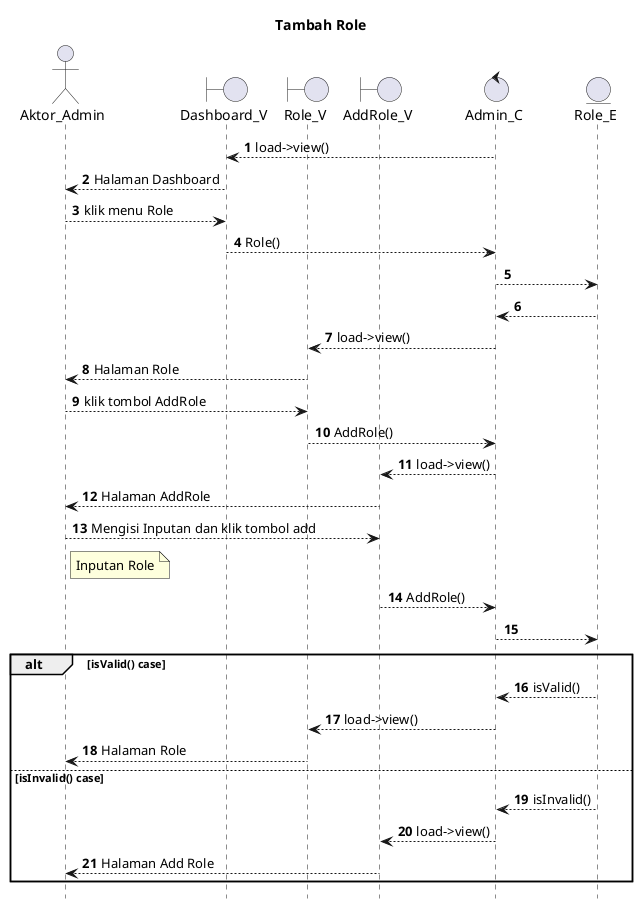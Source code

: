 @startuml

autonumber
hide footbox
title Tambah Role

Actor Aktor_Admin
boundary Dashboard_V
boundary Role_V
boundary AddRole_V
control Admin_C
Entity Role_E

Admin_C --> Dashboard_V: load->view()
Dashboard_V --> Aktor_Admin: Halaman Dashboard
Aktor_Admin --> Dashboard_V: klik menu Role
Dashboard_V --> Admin_C: Role()
Admin_C --> Role_E:
    
    Role_E --> Admin_C:
    Admin_C --> Role_V: load->view()
    Role_V --> Aktor_Admin: Halaman Role

Aktor_Admin --> Role_V: klik tombol AddRole
Role_V --> Admin_C: AddRole()
Admin_C --> AddRole_V: load->view()
AddRole_V --> Aktor_Admin: Halaman AddRole

Aktor_Admin --> AddRole_V: Mengisi Inputan dan klik tombol add
    note right of Aktor_Admin
        Inputan Role
            end note
AddRole_V --> Admin_C: AddRole()
Admin_C --> Role_E:

alt isValid() case
    
    Role_E --> Admin_C: isValid()
    Admin_C --> Role_V: load->view()
    Role_V --> Aktor_Admin: Halaman Role

else isInvalid() case
    
    Role_E --> Admin_C: isInvalid()
    Admin_C --> AddRole_V: load->view()
    AddRole_V --> Aktor_Admin: Halaman Add Role
end


@enduml